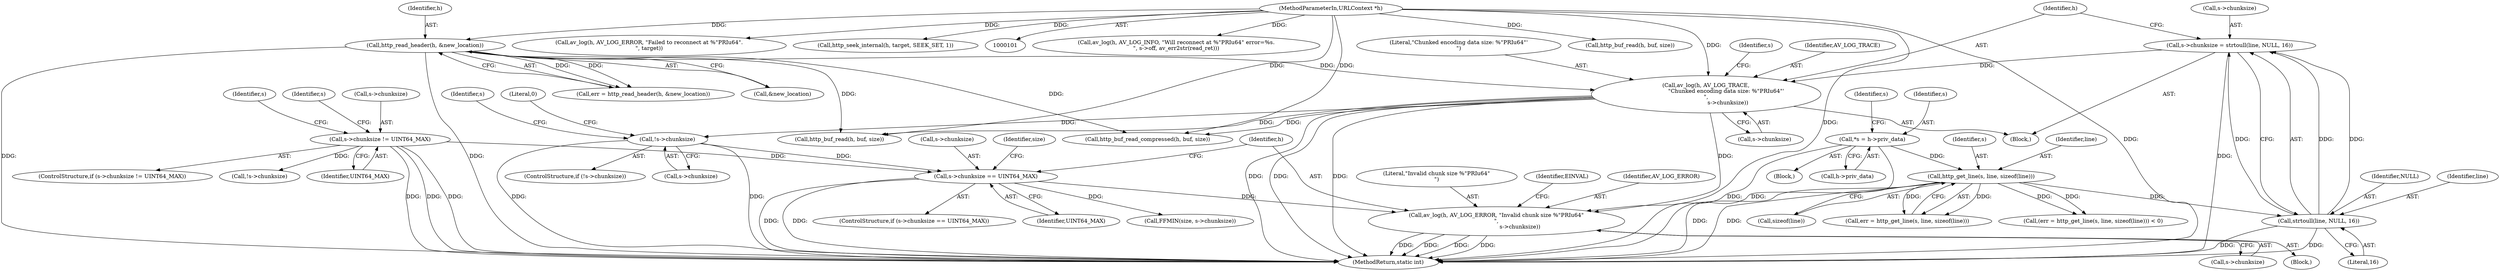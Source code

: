 digraph "0_FFmpeg_2a05c8f813de6f2278827734bf8102291e7484aa_4@pointer" {
"1000206" [label="(Call,av_log(h, AV_LOG_ERROR, \"Invalid chunk size %\"PRIu64\"\n\",\n                           s->chunksize))"];
"1000184" [label="(Call,av_log(h, AV_LOG_TRACE,\n                       \"Chunked encoding data size: %\"PRIu64\"'\n\",\n                         s->chunksize))"];
"1000135" [label="(Call,http_read_header(h, &new_location))"];
"1000102" [label="(MethodParameterIn,URLContext *h)"];
"1000176" [label="(Call,s->chunksize = strtoull(line, NULL, 16))"];
"1000180" [label="(Call,strtoull(line, NULL, 16))"];
"1000165" [label="(Call,http_get_line(s, line, sizeof(line)))"];
"1000107" [label="(Call,*s = h->priv_data)"];
"1000200" [label="(Call,s->chunksize == UINT64_MAX)"];
"1000192" [label="(Call,!s->chunksize)"];
"1000146" [label="(Call,s->chunksize != UINT64_MAX)"];
"1000209" [label="(Literal,\"Invalid chunk size %\"PRIu64\"\n\")"];
"1000133" [label="(Call,err = http_read_header(h, &new_location))"];
"1000204" [label="(Identifier,UINT64_MAX)"];
"1000177" [label="(Call,s->chunksize)"];
"1000194" [label="(Identifier,s)"];
"1000192" [label="(Call,!s->chunksize)"];
"1000137" [label="(Call,&new_location)"];
"1000168" [label="(Call,sizeof(line))"];
"1000150" [label="(Identifier,UINT64_MAX)"];
"1000218" [label="(Call,FFMIN(size, s->chunksize))"];
"1000200" [label="(Call,s->chunksize == UINT64_MAX)"];
"1000186" [label="(Identifier,AV_LOG_TRACE)"];
"1000184" [label="(Call,av_log(h, AV_LOG_TRACE,\n                       \"Chunked encoding data size: %\"PRIu64\"'\n\",\n                         s->chunksize))"];
"1000210" [label="(Call,s->chunksize)"];
"1000309" [label="(Call,av_log(h, AV_LOG_INFO, \"Will reconnect at %\"PRIu64\" error=%s.\n\", s->off, av_err2str(read_ret)))"];
"1000155" [label="(Identifier,s)"];
"1000166" [label="(Identifier,s)"];
"1000182" [label="(Identifier,NULL)"];
"1000119" [label="(Identifier,s)"];
"1000191" [label="(ControlStructure,if (!s->chunksize))"];
"1000105" [label="(Block,)"];
"1000162" [label="(Call,(err = http_get_line(s, line, sizeof(line))) < 0)"];
"1000187" [label="(Literal,\"Chunked encoding data size: %\"PRIu64\"'\n\")"];
"1000145" [label="(ControlStructure,if (s->chunksize != UINT64_MAX))"];
"1000217" [label="(Identifier,size)"];
"1000234" [label="(Call,http_buf_read(h, buf, size))"];
"1000157" [label="(Block,)"];
"1000183" [label="(Literal,16)"];
"1000108" [label="(Identifier,s)"];
"1000197" [label="(Literal,0)"];
"1000205" [label="(Block,)"];
"1000201" [label="(Call,s->chunksize)"];
"1000176" [label="(Call,s->chunksize = strtoull(line, NULL, 16))"];
"1000370" [label="(MethodReturn,static int)"];
"1000107" [label="(Call,*s = h->priv_data)"];
"1000135" [label="(Call,http_read_header(h, &new_location))"];
"1000146" [label="(Call,s->chunksize != UINT64_MAX)"];
"1000358" [label="(Call,http_buf_read(h, buf, size))"];
"1000215" [label="(Identifier,EINVAL)"];
"1000206" [label="(Call,av_log(h, AV_LOG_ERROR, \"Invalid chunk size %\"PRIu64\"\n\",\n                           s->chunksize))"];
"1000228" [label="(Call,http_buf_read_compressed(h, buf, size))"];
"1000102" [label="(MethodParameterIn,URLContext *h)"];
"1000349" [label="(Call,av_log(h, AV_LOG_ERROR, \"Failed to reconnect at %\"PRIu64\".\n\", target))"];
"1000180" [label="(Call,strtoull(line, NULL, 16))"];
"1000163" [label="(Call,err = http_get_line(s, line, sizeof(line)))"];
"1000109" [label="(Call,h->priv_data)"];
"1000153" [label="(Call,!s->chunksize)"];
"1000225" [label="(Identifier,s)"];
"1000208" [label="(Identifier,AV_LOG_ERROR)"];
"1000188" [label="(Call,s->chunksize)"];
"1000147" [label="(Call,s->chunksize)"];
"1000181" [label="(Identifier,line)"];
"1000193" [label="(Call,s->chunksize)"];
"1000167" [label="(Identifier,line)"];
"1000339" [label="(Call,http_seek_internal(h, target, SEEK_SET, 1))"];
"1000185" [label="(Identifier,h)"];
"1000202" [label="(Identifier,s)"];
"1000199" [label="(ControlStructure,if (s->chunksize == UINT64_MAX))"];
"1000207" [label="(Identifier,h)"];
"1000165" [label="(Call,http_get_line(s, line, sizeof(line)))"];
"1000136" [label="(Identifier,h)"];
"1000206" -> "1000205"  [label="AST: "];
"1000206" -> "1000210"  [label="CFG: "];
"1000207" -> "1000206"  [label="AST: "];
"1000208" -> "1000206"  [label="AST: "];
"1000209" -> "1000206"  [label="AST: "];
"1000210" -> "1000206"  [label="AST: "];
"1000215" -> "1000206"  [label="CFG: "];
"1000206" -> "1000370"  [label="DDG: "];
"1000206" -> "1000370"  [label="DDG: "];
"1000206" -> "1000370"  [label="DDG: "];
"1000206" -> "1000370"  [label="DDG: "];
"1000184" -> "1000206"  [label="DDG: "];
"1000102" -> "1000206"  [label="DDG: "];
"1000200" -> "1000206"  [label="DDG: "];
"1000184" -> "1000157"  [label="AST: "];
"1000184" -> "1000188"  [label="CFG: "];
"1000185" -> "1000184"  [label="AST: "];
"1000186" -> "1000184"  [label="AST: "];
"1000187" -> "1000184"  [label="AST: "];
"1000188" -> "1000184"  [label="AST: "];
"1000194" -> "1000184"  [label="CFG: "];
"1000184" -> "1000370"  [label="DDG: "];
"1000184" -> "1000370"  [label="DDG: "];
"1000184" -> "1000370"  [label="DDG: "];
"1000135" -> "1000184"  [label="DDG: "];
"1000102" -> "1000184"  [label="DDG: "];
"1000176" -> "1000184"  [label="DDG: "];
"1000184" -> "1000192"  [label="DDG: "];
"1000184" -> "1000228"  [label="DDG: "];
"1000184" -> "1000234"  [label="DDG: "];
"1000135" -> "1000133"  [label="AST: "];
"1000135" -> "1000137"  [label="CFG: "];
"1000136" -> "1000135"  [label="AST: "];
"1000137" -> "1000135"  [label="AST: "];
"1000133" -> "1000135"  [label="CFG: "];
"1000135" -> "1000370"  [label="DDG: "];
"1000135" -> "1000370"  [label="DDG: "];
"1000135" -> "1000133"  [label="DDG: "];
"1000135" -> "1000133"  [label="DDG: "];
"1000102" -> "1000135"  [label="DDG: "];
"1000135" -> "1000228"  [label="DDG: "];
"1000135" -> "1000234"  [label="DDG: "];
"1000102" -> "1000101"  [label="AST: "];
"1000102" -> "1000370"  [label="DDG: "];
"1000102" -> "1000228"  [label="DDG: "];
"1000102" -> "1000234"  [label="DDG: "];
"1000102" -> "1000309"  [label="DDG: "];
"1000102" -> "1000339"  [label="DDG: "];
"1000102" -> "1000349"  [label="DDG: "];
"1000102" -> "1000358"  [label="DDG: "];
"1000176" -> "1000157"  [label="AST: "];
"1000176" -> "1000180"  [label="CFG: "];
"1000177" -> "1000176"  [label="AST: "];
"1000180" -> "1000176"  [label="AST: "];
"1000185" -> "1000176"  [label="CFG: "];
"1000176" -> "1000370"  [label="DDG: "];
"1000180" -> "1000176"  [label="DDG: "];
"1000180" -> "1000176"  [label="DDG: "];
"1000180" -> "1000176"  [label="DDG: "];
"1000180" -> "1000183"  [label="CFG: "];
"1000181" -> "1000180"  [label="AST: "];
"1000182" -> "1000180"  [label="AST: "];
"1000183" -> "1000180"  [label="AST: "];
"1000180" -> "1000370"  [label="DDG: "];
"1000180" -> "1000370"  [label="DDG: "];
"1000165" -> "1000180"  [label="DDG: "];
"1000165" -> "1000163"  [label="AST: "];
"1000165" -> "1000168"  [label="CFG: "];
"1000166" -> "1000165"  [label="AST: "];
"1000167" -> "1000165"  [label="AST: "];
"1000168" -> "1000165"  [label="AST: "];
"1000163" -> "1000165"  [label="CFG: "];
"1000165" -> "1000370"  [label="DDG: "];
"1000165" -> "1000370"  [label="DDG: "];
"1000165" -> "1000162"  [label="DDG: "];
"1000165" -> "1000162"  [label="DDG: "];
"1000165" -> "1000163"  [label="DDG: "];
"1000165" -> "1000163"  [label="DDG: "];
"1000107" -> "1000165"  [label="DDG: "];
"1000107" -> "1000105"  [label="AST: "];
"1000107" -> "1000109"  [label="CFG: "];
"1000108" -> "1000107"  [label="AST: "];
"1000109" -> "1000107"  [label="AST: "];
"1000119" -> "1000107"  [label="CFG: "];
"1000107" -> "1000370"  [label="DDG: "];
"1000107" -> "1000370"  [label="DDG: "];
"1000200" -> "1000199"  [label="AST: "];
"1000200" -> "1000204"  [label="CFG: "];
"1000201" -> "1000200"  [label="AST: "];
"1000204" -> "1000200"  [label="AST: "];
"1000207" -> "1000200"  [label="CFG: "];
"1000217" -> "1000200"  [label="CFG: "];
"1000200" -> "1000370"  [label="DDG: "];
"1000200" -> "1000370"  [label="DDG: "];
"1000192" -> "1000200"  [label="DDG: "];
"1000146" -> "1000200"  [label="DDG: "];
"1000200" -> "1000218"  [label="DDG: "];
"1000192" -> "1000191"  [label="AST: "];
"1000192" -> "1000193"  [label="CFG: "];
"1000193" -> "1000192"  [label="AST: "];
"1000197" -> "1000192"  [label="CFG: "];
"1000202" -> "1000192"  [label="CFG: "];
"1000192" -> "1000370"  [label="DDG: "];
"1000192" -> "1000370"  [label="DDG: "];
"1000146" -> "1000145"  [label="AST: "];
"1000146" -> "1000150"  [label="CFG: "];
"1000147" -> "1000146"  [label="AST: "];
"1000150" -> "1000146"  [label="AST: "];
"1000155" -> "1000146"  [label="CFG: "];
"1000225" -> "1000146"  [label="CFG: "];
"1000146" -> "1000370"  [label="DDG: "];
"1000146" -> "1000370"  [label="DDG: "];
"1000146" -> "1000370"  [label="DDG: "];
"1000146" -> "1000153"  [label="DDG: "];
}
